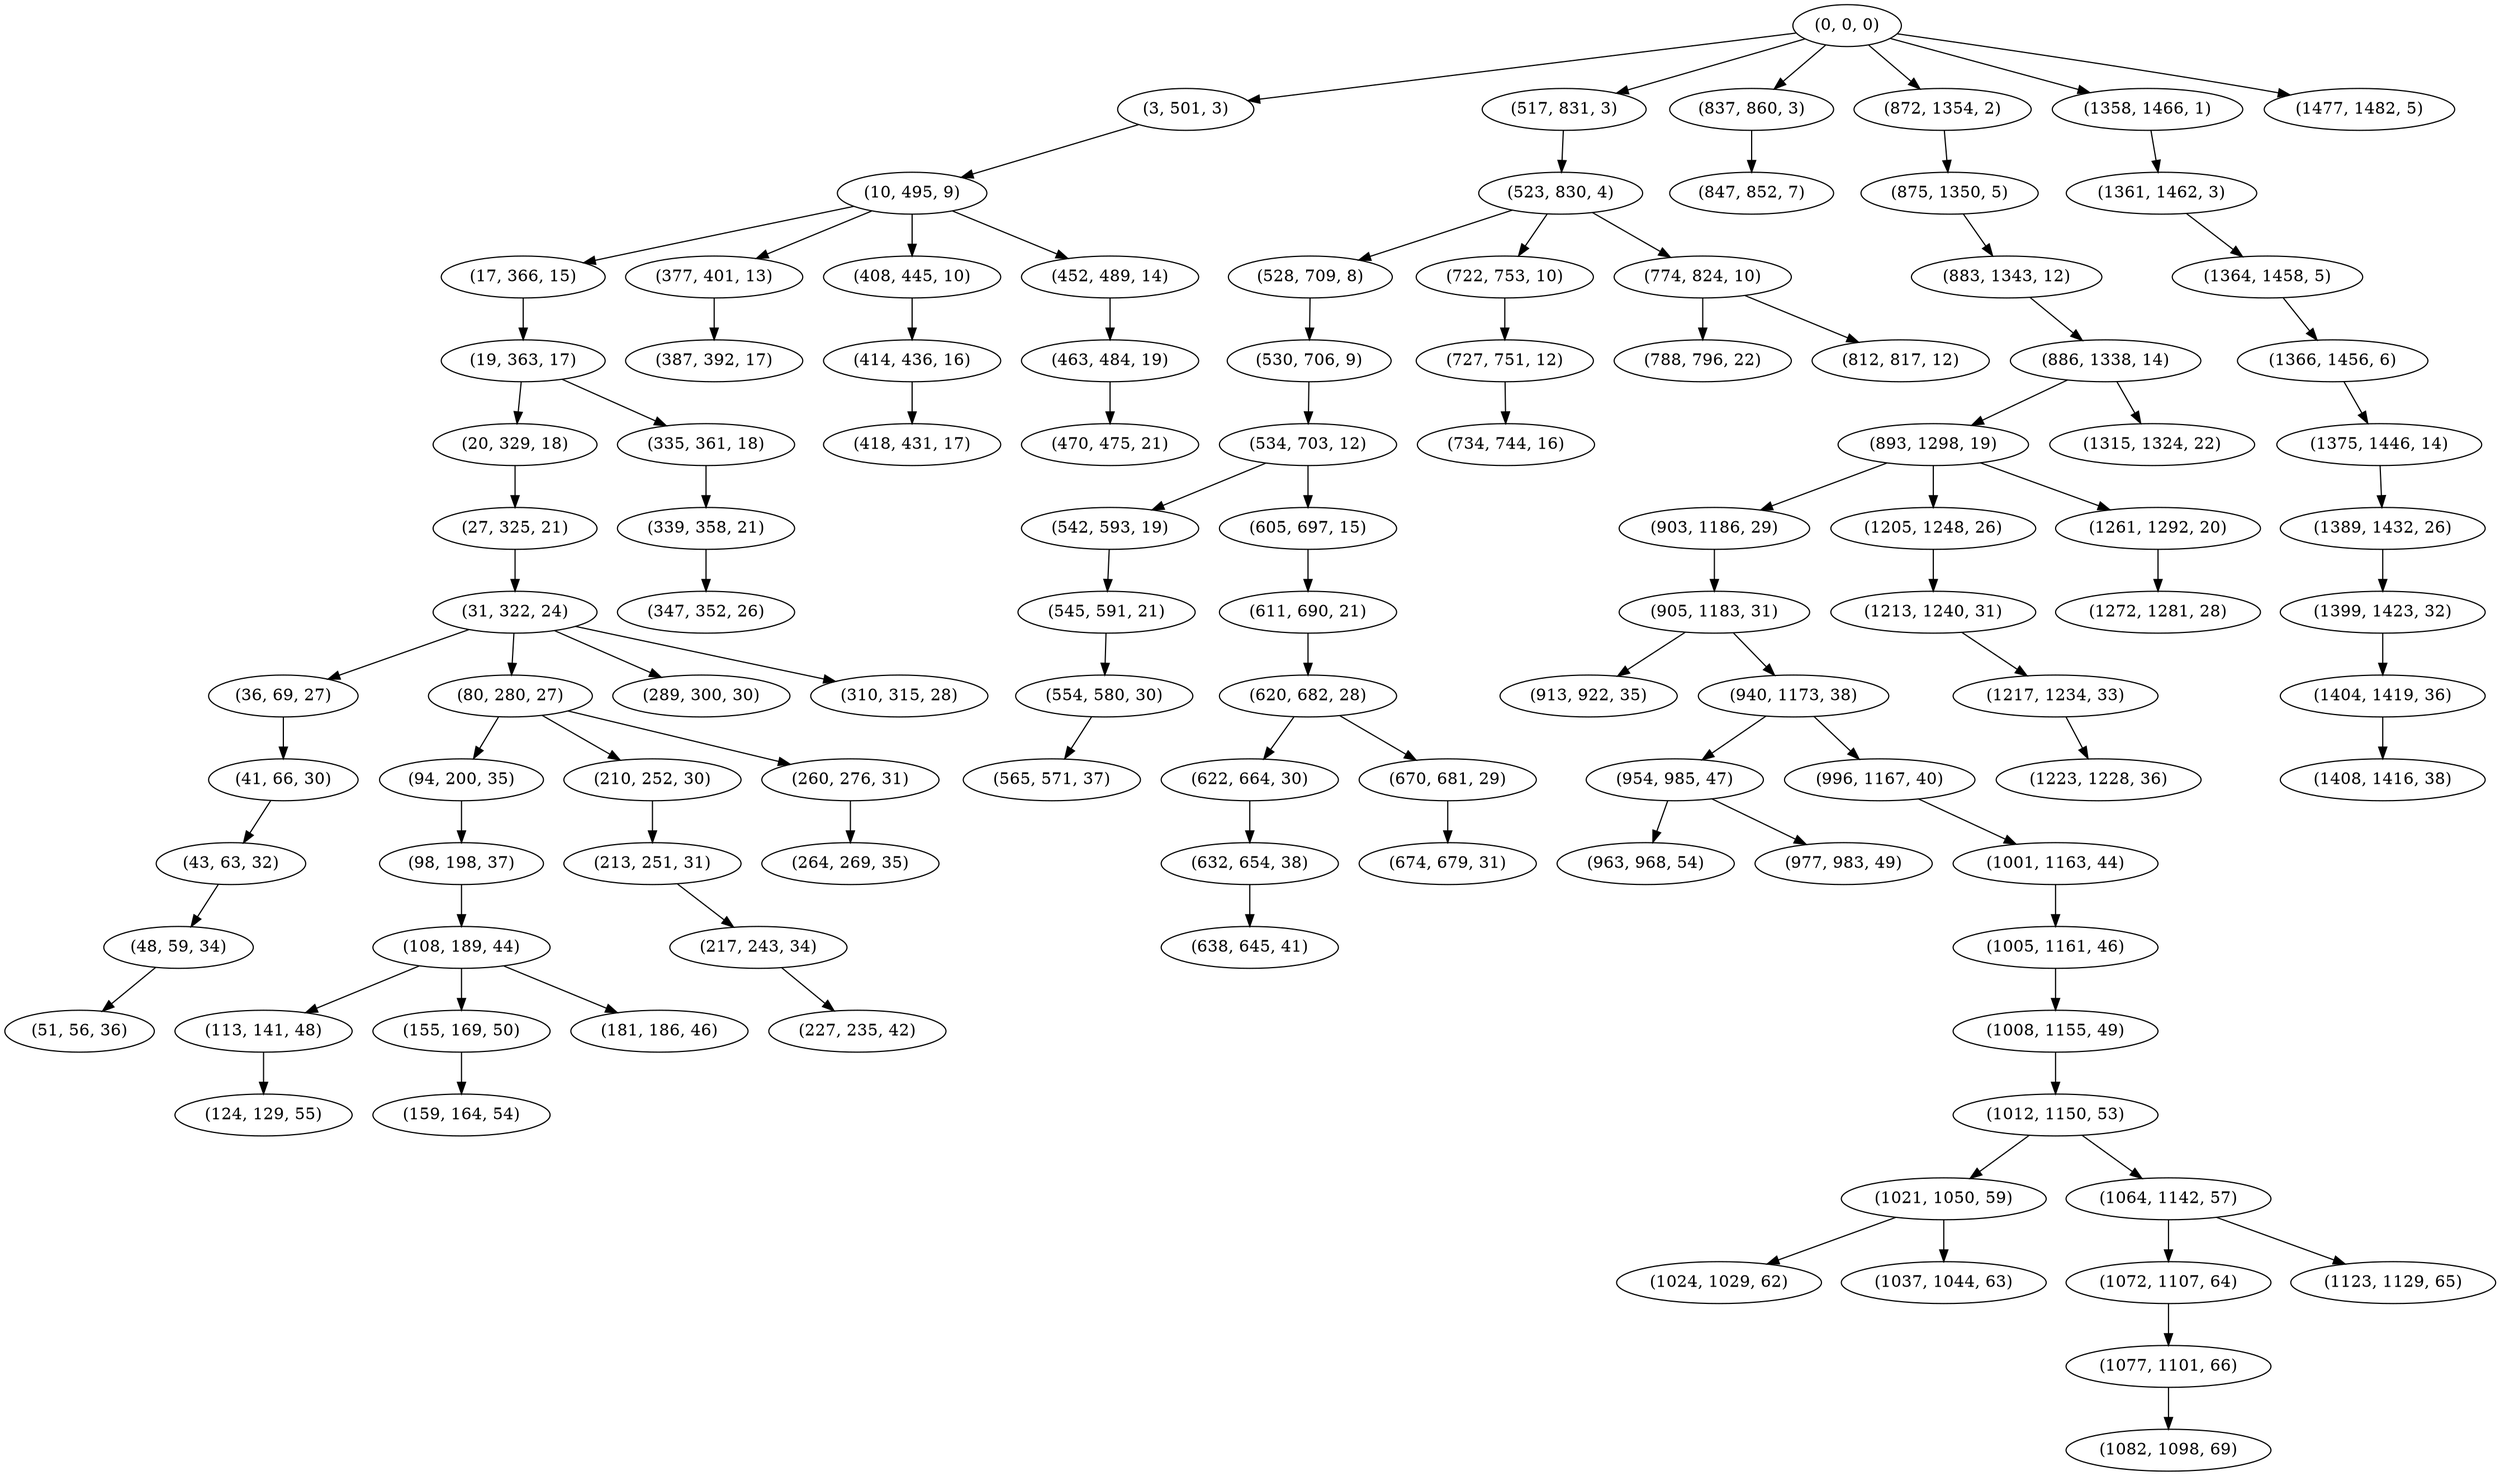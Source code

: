 digraph tree {
    "(0, 0, 0)";
    "(3, 501, 3)";
    "(10, 495, 9)";
    "(17, 366, 15)";
    "(19, 363, 17)";
    "(20, 329, 18)";
    "(27, 325, 21)";
    "(31, 322, 24)";
    "(36, 69, 27)";
    "(41, 66, 30)";
    "(43, 63, 32)";
    "(48, 59, 34)";
    "(51, 56, 36)";
    "(80, 280, 27)";
    "(94, 200, 35)";
    "(98, 198, 37)";
    "(108, 189, 44)";
    "(113, 141, 48)";
    "(124, 129, 55)";
    "(155, 169, 50)";
    "(159, 164, 54)";
    "(181, 186, 46)";
    "(210, 252, 30)";
    "(213, 251, 31)";
    "(217, 243, 34)";
    "(227, 235, 42)";
    "(260, 276, 31)";
    "(264, 269, 35)";
    "(289, 300, 30)";
    "(310, 315, 28)";
    "(335, 361, 18)";
    "(339, 358, 21)";
    "(347, 352, 26)";
    "(377, 401, 13)";
    "(387, 392, 17)";
    "(408, 445, 10)";
    "(414, 436, 16)";
    "(418, 431, 17)";
    "(452, 489, 14)";
    "(463, 484, 19)";
    "(470, 475, 21)";
    "(517, 831, 3)";
    "(523, 830, 4)";
    "(528, 709, 8)";
    "(530, 706, 9)";
    "(534, 703, 12)";
    "(542, 593, 19)";
    "(545, 591, 21)";
    "(554, 580, 30)";
    "(565, 571, 37)";
    "(605, 697, 15)";
    "(611, 690, 21)";
    "(620, 682, 28)";
    "(622, 664, 30)";
    "(632, 654, 38)";
    "(638, 645, 41)";
    "(670, 681, 29)";
    "(674, 679, 31)";
    "(722, 753, 10)";
    "(727, 751, 12)";
    "(734, 744, 16)";
    "(774, 824, 10)";
    "(788, 796, 22)";
    "(812, 817, 12)";
    "(837, 860, 3)";
    "(847, 852, 7)";
    "(872, 1354, 2)";
    "(875, 1350, 5)";
    "(883, 1343, 12)";
    "(886, 1338, 14)";
    "(893, 1298, 19)";
    "(903, 1186, 29)";
    "(905, 1183, 31)";
    "(913, 922, 35)";
    "(940, 1173, 38)";
    "(954, 985, 47)";
    "(963, 968, 54)";
    "(977, 983, 49)";
    "(996, 1167, 40)";
    "(1001, 1163, 44)";
    "(1005, 1161, 46)";
    "(1008, 1155, 49)";
    "(1012, 1150, 53)";
    "(1021, 1050, 59)";
    "(1024, 1029, 62)";
    "(1037, 1044, 63)";
    "(1064, 1142, 57)";
    "(1072, 1107, 64)";
    "(1077, 1101, 66)";
    "(1082, 1098, 69)";
    "(1123, 1129, 65)";
    "(1205, 1248, 26)";
    "(1213, 1240, 31)";
    "(1217, 1234, 33)";
    "(1223, 1228, 36)";
    "(1261, 1292, 20)";
    "(1272, 1281, 28)";
    "(1315, 1324, 22)";
    "(1358, 1466, 1)";
    "(1361, 1462, 3)";
    "(1364, 1458, 5)";
    "(1366, 1456, 6)";
    "(1375, 1446, 14)";
    "(1389, 1432, 26)";
    "(1399, 1423, 32)";
    "(1404, 1419, 36)";
    "(1408, 1416, 38)";
    "(1477, 1482, 5)";
    "(0, 0, 0)" -> "(3, 501, 3)";
    "(0, 0, 0)" -> "(517, 831, 3)";
    "(0, 0, 0)" -> "(837, 860, 3)";
    "(0, 0, 0)" -> "(872, 1354, 2)";
    "(0, 0, 0)" -> "(1358, 1466, 1)";
    "(0, 0, 0)" -> "(1477, 1482, 5)";
    "(3, 501, 3)" -> "(10, 495, 9)";
    "(10, 495, 9)" -> "(17, 366, 15)";
    "(10, 495, 9)" -> "(377, 401, 13)";
    "(10, 495, 9)" -> "(408, 445, 10)";
    "(10, 495, 9)" -> "(452, 489, 14)";
    "(17, 366, 15)" -> "(19, 363, 17)";
    "(19, 363, 17)" -> "(20, 329, 18)";
    "(19, 363, 17)" -> "(335, 361, 18)";
    "(20, 329, 18)" -> "(27, 325, 21)";
    "(27, 325, 21)" -> "(31, 322, 24)";
    "(31, 322, 24)" -> "(36, 69, 27)";
    "(31, 322, 24)" -> "(80, 280, 27)";
    "(31, 322, 24)" -> "(289, 300, 30)";
    "(31, 322, 24)" -> "(310, 315, 28)";
    "(36, 69, 27)" -> "(41, 66, 30)";
    "(41, 66, 30)" -> "(43, 63, 32)";
    "(43, 63, 32)" -> "(48, 59, 34)";
    "(48, 59, 34)" -> "(51, 56, 36)";
    "(80, 280, 27)" -> "(94, 200, 35)";
    "(80, 280, 27)" -> "(210, 252, 30)";
    "(80, 280, 27)" -> "(260, 276, 31)";
    "(94, 200, 35)" -> "(98, 198, 37)";
    "(98, 198, 37)" -> "(108, 189, 44)";
    "(108, 189, 44)" -> "(113, 141, 48)";
    "(108, 189, 44)" -> "(155, 169, 50)";
    "(108, 189, 44)" -> "(181, 186, 46)";
    "(113, 141, 48)" -> "(124, 129, 55)";
    "(155, 169, 50)" -> "(159, 164, 54)";
    "(210, 252, 30)" -> "(213, 251, 31)";
    "(213, 251, 31)" -> "(217, 243, 34)";
    "(217, 243, 34)" -> "(227, 235, 42)";
    "(260, 276, 31)" -> "(264, 269, 35)";
    "(335, 361, 18)" -> "(339, 358, 21)";
    "(339, 358, 21)" -> "(347, 352, 26)";
    "(377, 401, 13)" -> "(387, 392, 17)";
    "(408, 445, 10)" -> "(414, 436, 16)";
    "(414, 436, 16)" -> "(418, 431, 17)";
    "(452, 489, 14)" -> "(463, 484, 19)";
    "(463, 484, 19)" -> "(470, 475, 21)";
    "(517, 831, 3)" -> "(523, 830, 4)";
    "(523, 830, 4)" -> "(528, 709, 8)";
    "(523, 830, 4)" -> "(722, 753, 10)";
    "(523, 830, 4)" -> "(774, 824, 10)";
    "(528, 709, 8)" -> "(530, 706, 9)";
    "(530, 706, 9)" -> "(534, 703, 12)";
    "(534, 703, 12)" -> "(542, 593, 19)";
    "(534, 703, 12)" -> "(605, 697, 15)";
    "(542, 593, 19)" -> "(545, 591, 21)";
    "(545, 591, 21)" -> "(554, 580, 30)";
    "(554, 580, 30)" -> "(565, 571, 37)";
    "(605, 697, 15)" -> "(611, 690, 21)";
    "(611, 690, 21)" -> "(620, 682, 28)";
    "(620, 682, 28)" -> "(622, 664, 30)";
    "(620, 682, 28)" -> "(670, 681, 29)";
    "(622, 664, 30)" -> "(632, 654, 38)";
    "(632, 654, 38)" -> "(638, 645, 41)";
    "(670, 681, 29)" -> "(674, 679, 31)";
    "(722, 753, 10)" -> "(727, 751, 12)";
    "(727, 751, 12)" -> "(734, 744, 16)";
    "(774, 824, 10)" -> "(788, 796, 22)";
    "(774, 824, 10)" -> "(812, 817, 12)";
    "(837, 860, 3)" -> "(847, 852, 7)";
    "(872, 1354, 2)" -> "(875, 1350, 5)";
    "(875, 1350, 5)" -> "(883, 1343, 12)";
    "(883, 1343, 12)" -> "(886, 1338, 14)";
    "(886, 1338, 14)" -> "(893, 1298, 19)";
    "(886, 1338, 14)" -> "(1315, 1324, 22)";
    "(893, 1298, 19)" -> "(903, 1186, 29)";
    "(893, 1298, 19)" -> "(1205, 1248, 26)";
    "(893, 1298, 19)" -> "(1261, 1292, 20)";
    "(903, 1186, 29)" -> "(905, 1183, 31)";
    "(905, 1183, 31)" -> "(913, 922, 35)";
    "(905, 1183, 31)" -> "(940, 1173, 38)";
    "(940, 1173, 38)" -> "(954, 985, 47)";
    "(940, 1173, 38)" -> "(996, 1167, 40)";
    "(954, 985, 47)" -> "(963, 968, 54)";
    "(954, 985, 47)" -> "(977, 983, 49)";
    "(996, 1167, 40)" -> "(1001, 1163, 44)";
    "(1001, 1163, 44)" -> "(1005, 1161, 46)";
    "(1005, 1161, 46)" -> "(1008, 1155, 49)";
    "(1008, 1155, 49)" -> "(1012, 1150, 53)";
    "(1012, 1150, 53)" -> "(1021, 1050, 59)";
    "(1012, 1150, 53)" -> "(1064, 1142, 57)";
    "(1021, 1050, 59)" -> "(1024, 1029, 62)";
    "(1021, 1050, 59)" -> "(1037, 1044, 63)";
    "(1064, 1142, 57)" -> "(1072, 1107, 64)";
    "(1064, 1142, 57)" -> "(1123, 1129, 65)";
    "(1072, 1107, 64)" -> "(1077, 1101, 66)";
    "(1077, 1101, 66)" -> "(1082, 1098, 69)";
    "(1205, 1248, 26)" -> "(1213, 1240, 31)";
    "(1213, 1240, 31)" -> "(1217, 1234, 33)";
    "(1217, 1234, 33)" -> "(1223, 1228, 36)";
    "(1261, 1292, 20)" -> "(1272, 1281, 28)";
    "(1358, 1466, 1)" -> "(1361, 1462, 3)";
    "(1361, 1462, 3)" -> "(1364, 1458, 5)";
    "(1364, 1458, 5)" -> "(1366, 1456, 6)";
    "(1366, 1456, 6)" -> "(1375, 1446, 14)";
    "(1375, 1446, 14)" -> "(1389, 1432, 26)";
    "(1389, 1432, 26)" -> "(1399, 1423, 32)";
    "(1399, 1423, 32)" -> "(1404, 1419, 36)";
    "(1404, 1419, 36)" -> "(1408, 1416, 38)";
}
